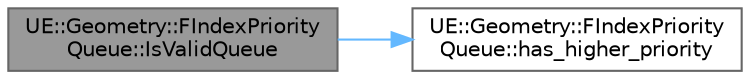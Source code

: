 digraph "UE::Geometry::FIndexPriorityQueue::IsValidQueue"
{
 // INTERACTIVE_SVG=YES
 // LATEX_PDF_SIZE
  bgcolor="transparent";
  edge [fontname=Helvetica,fontsize=10,labelfontname=Helvetica,labelfontsize=10];
  node [fontname=Helvetica,fontsize=10,shape=box,height=0.2,width=0.4];
  rankdir="LR";
  Node1 [id="Node000001",label="UE::Geometry::FIndexPriority\lQueue::IsValidQueue",height=0.2,width=0.4,color="gray40", fillcolor="grey60", style="filled", fontcolor="black",tooltip="Check if node ordering is correct (for debugging/testing)"];
  Node1 -> Node2 [id="edge1_Node000001_Node000002",color="steelblue1",style="solid",tooltip=" "];
  Node2 [id="Node000002",label="UE::Geometry::FIndexPriority\lQueue::has_higher_priority",height=0.2,width=0.4,color="grey40", fillcolor="white", style="filled",URL="$dd/d00/classUE_1_1Geometry_1_1FIndexPriorityQueue.html#a48a08524ed0be81c59cfe4e68f1858f1",tooltip=" "];
}
